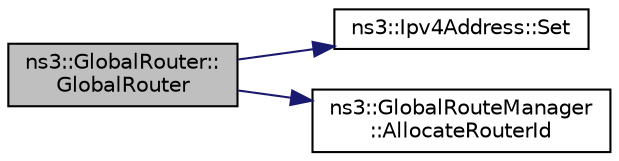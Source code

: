 digraph "ns3::GlobalRouter::GlobalRouter"
{
  edge [fontname="Helvetica",fontsize="10",labelfontname="Helvetica",labelfontsize="10"];
  node [fontname="Helvetica",fontsize="10",shape=record];
  rankdir="LR";
  Node1 [label="ns3::GlobalRouter::\lGlobalRouter",height=0.2,width=0.4,color="black", fillcolor="grey75", style="filled", fontcolor="black"];
  Node1 -> Node2 [color="midnightblue",fontsize="10",style="solid"];
  Node2 [label="ns3::Ipv4Address::Set",height=0.2,width=0.4,color="black", fillcolor="white", style="filled",URL="$de/d55/classns3_1_1Ipv4Address.html#a7204982c2906b7df3f73739ca472dacb"];
  Node1 -> Node3 [color="midnightblue",fontsize="10",style="solid"];
  Node3 [label="ns3::GlobalRouteManager\l::AllocateRouterId",height=0.2,width=0.4,color="black", fillcolor="white", style="filled",URL="$d1/d7f/classns3_1_1GlobalRouteManager.html#a7d2bab784e14064823d4115d65e949b7",tooltip="Allocate a 32-bit router ID from monotonically increasing counter. "];
}
